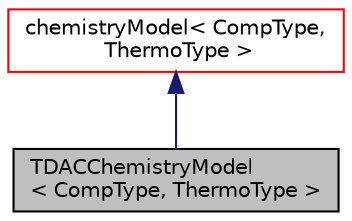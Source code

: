 digraph "TDACChemistryModel&lt; CompType, ThermoType &gt;"
{
  bgcolor="transparent";
  edge [fontname="Helvetica",fontsize="10",labelfontname="Helvetica",labelfontsize="10"];
  node [fontname="Helvetica",fontsize="10",shape=record];
  Node4 [label="TDACChemistryModel\l\< CompType, ThermoType \>",height=0.2,width=0.4,color="black", fillcolor="grey75", style="filled", fontcolor="black"];
  Node5 -> Node4 [dir="back",color="midnightblue",fontsize="10",style="solid",fontname="Helvetica"];
  Node5 [label="chemistryModel\< CompType,\l ThermoType \>",height=0.2,width=0.4,color="red",URL="$a31053.html",tooltip="Extends base chemistry model by adding a thermo package, and ODE functions. Introduces chemistry equa..."];
}

